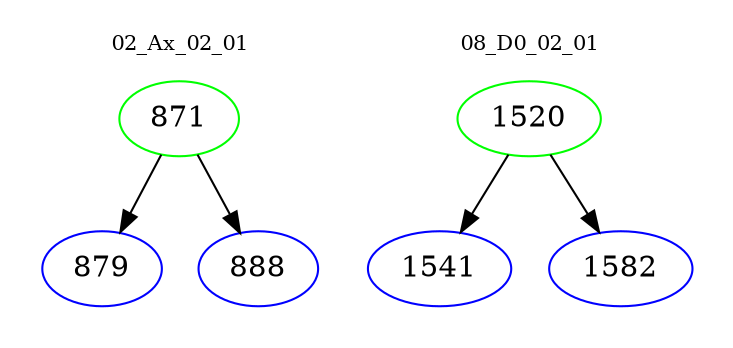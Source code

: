 digraph{
subgraph cluster_0 {
color = white
label = "02_Ax_02_01";
fontsize=10;
T0_871 [label="871", color="green"]
T0_871 -> T0_879 [color="black"]
T0_879 [label="879", color="blue"]
T0_871 -> T0_888 [color="black"]
T0_888 [label="888", color="blue"]
}
subgraph cluster_1 {
color = white
label = "08_D0_02_01";
fontsize=10;
T1_1520 [label="1520", color="green"]
T1_1520 -> T1_1541 [color="black"]
T1_1541 [label="1541", color="blue"]
T1_1520 -> T1_1582 [color="black"]
T1_1582 [label="1582", color="blue"]
}
}
